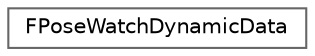 digraph "Graphical Class Hierarchy"
{
 // INTERACTIVE_SVG=YES
 // LATEX_PDF_SIZE
  bgcolor="transparent";
  edge [fontname=Helvetica,fontsize=10,labelfontname=Helvetica,labelfontsize=10];
  node [fontname=Helvetica,fontsize=10,shape=box,height=0.2,width=0.4];
  rankdir="LR";
  Node0 [id="Node000000",label="FPoseWatchDynamicData",height=0.2,width=0.4,color="grey40", fillcolor="white", style="filled",URL="$dc/dd4/structFPoseWatchDynamicData.html",tooltip=" "];
}
